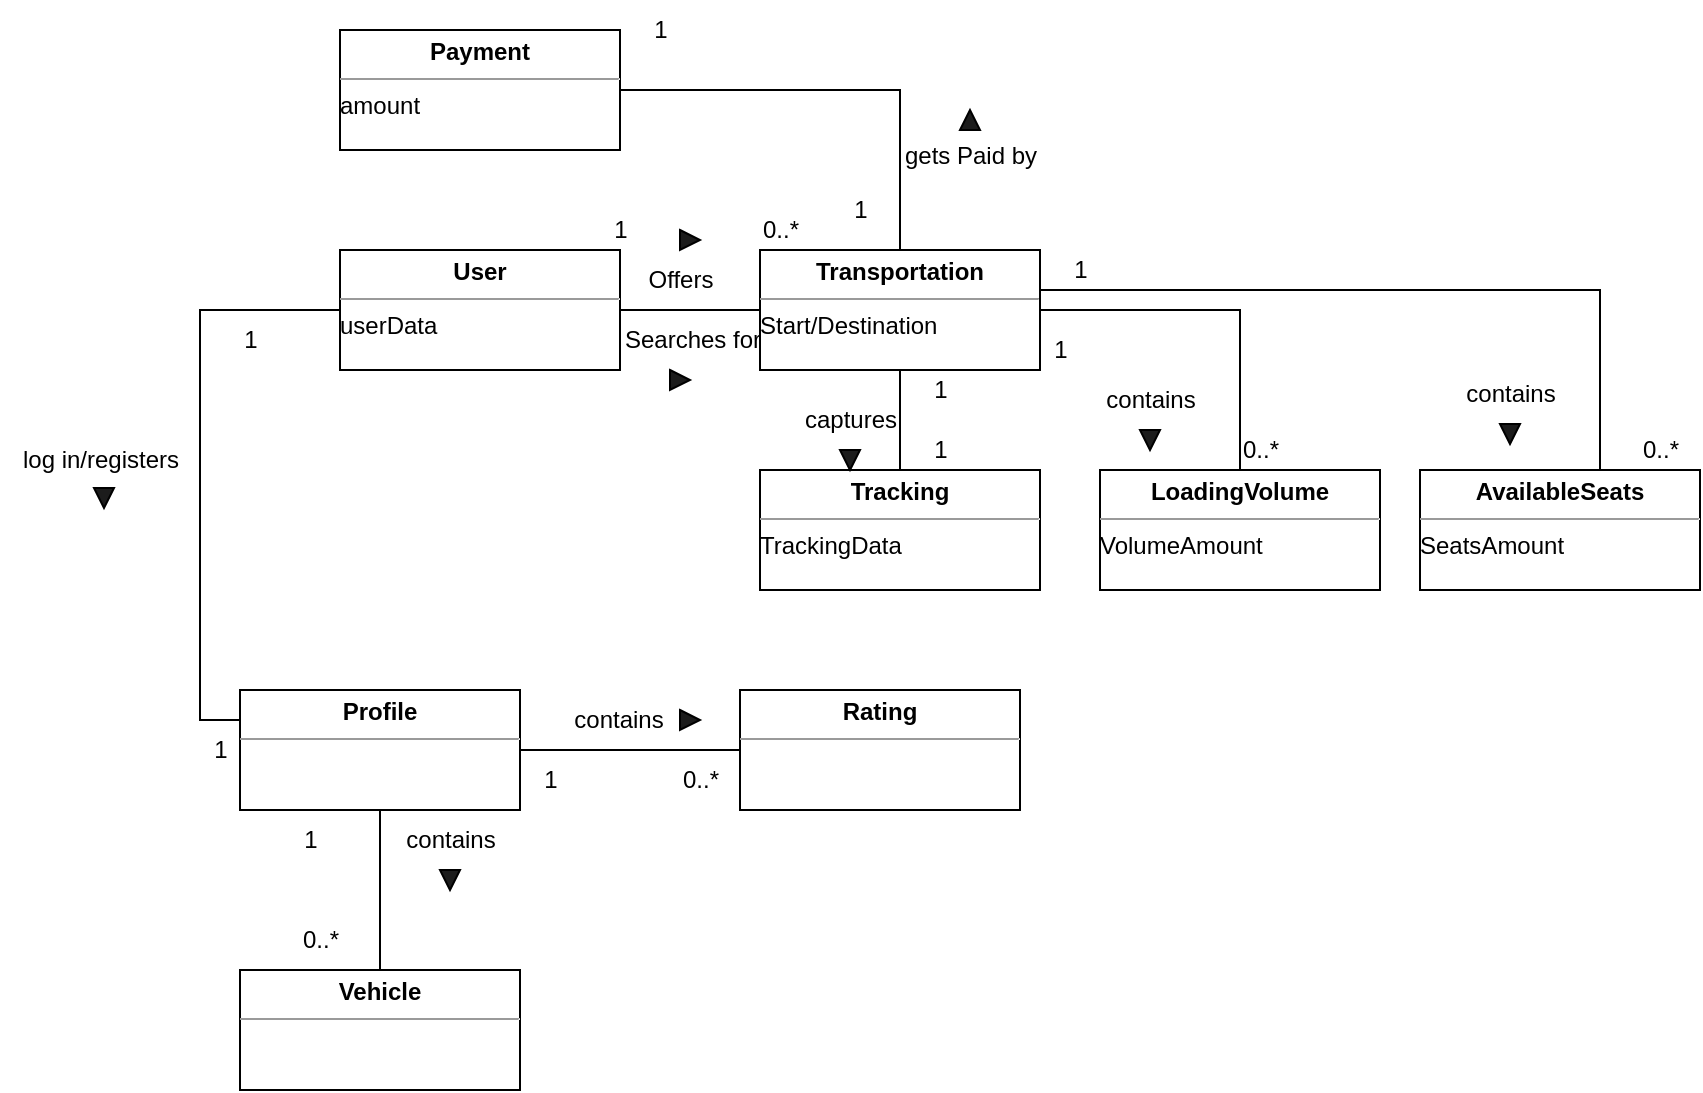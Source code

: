 <mxfile version="20.6.0" type="device"><diagram id="GbW4KR2ZnynCcYHSkjd4" name="Seite-1"><mxGraphModel dx="1865" dy="1692" grid="1" gridSize="10" guides="1" tooltips="1" connect="1" arrows="1" fold="1" page="1" pageScale="1" pageWidth="827" pageHeight="1169" background="#ffffff" math="0" shadow="0"><root><mxCell id="0"/><mxCell id="1" parent="0"/><mxCell id="B99mNwXCK7x0rlP1gi98-56" value="" style="edgeStyle=orthogonalEdgeStyle;rounded=0;orthogonalLoop=1;jettySize=auto;html=1;endArrow=none;endFill=0;" parent="1" source="B99mNwXCK7x0rlP1gi98-2" target="B99mNwXCK7x0rlP1gi98-55" edge="1"><mxGeometry relative="1" as="geometry"/></mxCell><mxCell id="B99mNwXCK7x0rlP1gi98-109" style="edgeStyle=orthogonalEdgeStyle;rounded=0;orthogonalLoop=1;jettySize=auto;html=1;exitX=0.5;exitY=1;exitDx=0;exitDy=0;entryX=0.5;entryY=0;entryDx=0;entryDy=0;endArrow=none;endFill=0;" parent="1" source="B99mNwXCK7x0rlP1gi98-2" target="B99mNwXCK7x0rlP1gi98-5" edge="1"><mxGeometry relative="1" as="geometry"/></mxCell><mxCell id="B99mNwXCK7x0rlP1gi98-2" value="&lt;p style=&quot;margin:0px;margin-top:4px;text-align:center;&quot;&gt;&lt;b&gt;Profile&lt;/b&gt;&lt;br&gt;&lt;/p&gt;&lt;hr size=&quot;1&quot;&gt;&lt;div style=&quot;height:2px;&quot;&gt;&lt;br&gt;&lt;/div&gt;" style="verticalAlign=top;align=left;overflow=fill;fontSize=12;fontFamily=Helvetica;html=1;" parent="1" vertex="1"><mxGeometry x="60" y="50" width="140" height="60" as="geometry"/></mxCell><mxCell id="B99mNwXCK7x0rlP1gi98-5" value="&lt;p style=&quot;margin:0px;margin-top:4px;text-align:center;&quot;&gt;&lt;b&gt;Vehicle&lt;/b&gt;&lt;/p&gt;&lt;hr size=&quot;1&quot;&gt;&lt;div style=&quot;height:2px;&quot;&gt;&lt;br&gt;&lt;/div&gt;" style="verticalAlign=top;align=left;overflow=fill;fontSize=12;fontFamily=Helvetica;html=1;" parent="1" vertex="1"><mxGeometry x="60" y="190" width="140" height="60" as="geometry"/></mxCell><mxCell id="B99mNwXCK7x0rlP1gi98-7" value="contains" style="text;html=1;align=center;verticalAlign=middle;resizable=0;points=[];autosize=1;strokeColor=none;fillColor=none;" parent="1" vertex="1"><mxGeometry x="130" y="110" width="70" height="30" as="geometry"/></mxCell><mxCell id="B99mNwXCK7x0rlP1gi98-51" style="edgeStyle=orthogonalEdgeStyle;rounded=0;orthogonalLoop=1;jettySize=auto;html=1;exitX=1;exitY=0.5;exitDx=0;exitDy=0;entryX=0.5;entryY=0;entryDx=0;entryDy=0;endArrow=none;endFill=0;" parent="1" source="B99mNwXCK7x0rlP1gi98-15" target="B99mNwXCK7x0rlP1gi98-37" edge="1"><mxGeometry relative="1" as="geometry"/></mxCell><mxCell id="B99mNwXCK7x0rlP1gi98-15" value="&lt;p style=&quot;margin:0px;margin-top:4px;text-align:center;&quot;&gt;&lt;b&gt;Payment&lt;/b&gt;&lt;br&gt;&lt;/p&gt;&lt;hr size=&quot;1&quot;&gt;&lt;div style=&quot;height:2px;&quot;&gt;amount&lt;br&gt;&lt;/div&gt;" style="verticalAlign=top;align=left;overflow=fill;fontSize=12;fontFamily=Helvetica;html=1;" parent="1" vertex="1"><mxGeometry x="110" y="-280" width="140" height="60" as="geometry"/></mxCell><mxCell id="B99mNwXCK7x0rlP1gi98-20" value="gets Paid by" style="text;html=1;align=center;verticalAlign=middle;resizable=0;points=[];autosize=1;strokeColor=none;fillColor=none;" parent="1" vertex="1"><mxGeometry x="380" y="-232" width="90" height="30" as="geometry"/></mxCell><mxCell id="B99mNwXCK7x0rlP1gi98-22" value="&lt;p style=&quot;margin:0px;margin-top:4px;text-align:center;&quot;&gt;&lt;b&gt;User&lt;/b&gt;&lt;br&gt;&lt;/p&gt;&lt;hr size=&quot;1&quot;&gt;&lt;div style=&quot;height:2px;&quot;&gt;&lt;br&gt;&lt;/div&gt;" style="verticalAlign=top;align=left;overflow=fill;fontSize=12;fontFamily=Helvetica;html=1;" parent="1" vertex="1"><mxGeometry x="110" y="-170" width="140" height="60" as="geometry"/></mxCell><mxCell id="B99mNwXCK7x0rlP1gi98-25" value="" style="edgeStyle=orthogonalEdgeStyle;rounded=0;orthogonalLoop=1;jettySize=auto;html=1;endArrow=none;endFill=0;" parent="1" source="B99mNwXCK7x0rlP1gi98-23" target="B99mNwXCK7x0rlP1gi98-37" edge="1"><mxGeometry relative="1" as="geometry"/></mxCell><mxCell id="B99mNwXCK7x0rlP1gi98-23" value="&lt;p style=&quot;margin:0px;margin-top:4px;text-align:center;&quot;&gt;&lt;b&gt;Tracking&lt;/b&gt;&lt;br&gt;&lt;/p&gt;&lt;hr size=&quot;1&quot;&gt;&lt;div style=&quot;height:2px;&quot;&gt;TrackingData&lt;/div&gt;&lt;div style=&quot;height:2px;&quot;&gt;&lt;br&gt;&lt;/div&gt;" style="verticalAlign=top;align=left;overflow=fill;fontSize=12;fontFamily=Helvetica;html=1;" parent="1" vertex="1"><mxGeometry x="320" y="-60" width="140" height="60" as="geometry"/></mxCell><mxCell id="B99mNwXCK7x0rlP1gi98-30" style="edgeStyle=orthogonalEdgeStyle;rounded=0;orthogonalLoop=1;jettySize=auto;html=1;entryX=1;entryY=0.5;entryDx=0;entryDy=0;endArrow=none;endFill=0;" parent="1" source="B99mNwXCK7x0rlP1gi98-27" target="B99mNwXCK7x0rlP1gi98-22" edge="1"><mxGeometry relative="1" as="geometry"/></mxCell><mxCell id="B99mNwXCK7x0rlP1gi98-27" value="&lt;p style=&quot;margin:0px;margin-top:4px;text-align:center;&quot;&gt;&lt;b&gt;ApplyForTransportation&lt;/b&gt;&lt;br&gt;&lt;/p&gt;&lt;hr size=&quot;1&quot;&gt;&lt;div style=&quot;height:2px;&quot;&gt;&lt;br&gt;&lt;/div&gt;" style="verticalAlign=top;align=left;overflow=fill;fontSize=12;fontFamily=Helvetica;html=1;" parent="1" vertex="1"><mxGeometry x="320" y="-170" width="140" height="60" as="geometry"/></mxCell><mxCell id="B99mNwXCK7x0rlP1gi98-33" value="&lt;p style=&quot;margin:0px;margin-top:4px;text-align:center;&quot;&gt;&lt;b&gt;ApplyForTransportation&lt;/b&gt;&lt;br&gt;&lt;/p&gt;&lt;hr size=&quot;1&quot;&gt;&lt;div style=&quot;height:2px;&quot;&gt;&lt;br&gt;&lt;/div&gt;" style="verticalAlign=top;align=left;overflow=fill;fontSize=12;fontFamily=Helvetica;html=1;" parent="1" vertex="1"><mxGeometry x="320" y="-170" width="140" height="60" as="geometry"/></mxCell><mxCell id="B99mNwXCK7x0rlP1gi98-35" value="&lt;p style=&quot;margin:0px;margin-top:4px;text-align:center;&quot;&gt;&lt;b&gt;ApplyForTransportation&lt;/b&gt;&lt;br&gt;&lt;/p&gt;&lt;hr size=&quot;1&quot;&gt;&lt;div style=&quot;height:2px;&quot;&gt;&lt;br&gt;&lt;/div&gt;" style="verticalAlign=top;align=left;overflow=fill;fontSize=12;fontFamily=Helvetica;html=1;" parent="1" vertex="1"><mxGeometry x="320" y="-170" width="140" height="60" as="geometry"/></mxCell><mxCell id="B99mNwXCK7x0rlP1gi98-40" value="" style="edgeStyle=orthogonalEdgeStyle;rounded=0;orthogonalLoop=1;jettySize=auto;html=1;endArrow=none;endFill=0;" parent="1" source="B99mNwXCK7x0rlP1gi98-37" target="B99mNwXCK7x0rlP1gi98-39" edge="1"><mxGeometry relative="1" as="geometry"/></mxCell><mxCell id="B99mNwXCK7x0rlP1gi98-37" value="&lt;p style=&quot;margin:0px;margin-top:4px;text-align:center;&quot;&gt;&lt;b&gt;Transportation&lt;/b&gt;&lt;br&gt;&lt;/p&gt;&lt;hr size=&quot;1&quot;&gt;&lt;div style=&quot;height:2px;&quot;&gt;Start/Destination&lt;br&gt;&lt;/div&gt;" style="verticalAlign=top;align=left;overflow=fill;fontSize=12;fontFamily=Helvetica;html=1;" parent="1" vertex="1"><mxGeometry x="320" y="-170" width="140" height="60" as="geometry"/></mxCell><mxCell id="B99mNwXCK7x0rlP1gi98-61" style="edgeStyle=orthogonalEdgeStyle;rounded=0;orthogonalLoop=1;jettySize=auto;html=1;exitX=0;exitY=0.5;exitDx=0;exitDy=0;entryX=0;entryY=0.25;entryDx=0;entryDy=0;endArrow=none;endFill=0;" parent="1" source="B99mNwXCK7x0rlP1gi98-38" target="B99mNwXCK7x0rlP1gi98-2" edge="1"><mxGeometry relative="1" as="geometry"/></mxCell><mxCell id="B99mNwXCK7x0rlP1gi98-38" value="&lt;p style=&quot;margin:0px;margin-top:4px;text-align:center;&quot;&gt;&lt;b&gt;User&lt;/b&gt;&lt;br&gt;&lt;/p&gt;&lt;hr size=&quot;1&quot;&gt;&lt;div style=&quot;height:2px;&quot;&gt;userData&lt;br&gt;&lt;/div&gt;" style="verticalAlign=top;align=left;overflow=fill;fontSize=12;fontFamily=Helvetica;html=1;" parent="1" vertex="1"><mxGeometry x="110" y="-170" width="140" height="60" as="geometry"/></mxCell><mxCell id="B99mNwXCK7x0rlP1gi98-42" value="" style="edgeStyle=orthogonalEdgeStyle;rounded=0;orthogonalLoop=1;jettySize=auto;html=1;endArrow=none;endFill=0;exitX=1;exitY=0.75;exitDx=0;exitDy=0;" parent="1" source="B99mNwXCK7x0rlP1gi98-37" target="B99mNwXCK7x0rlP1gi98-41" edge="1"><mxGeometry relative="1" as="geometry"><Array as="points"><mxPoint x="460" y="-150"/><mxPoint x="740" y="-150"/></Array></mxGeometry></mxCell><mxCell id="B99mNwXCK7x0rlP1gi98-39" value="&lt;p style=&quot;margin:0px;margin-top:4px;text-align:center;&quot;&gt;&lt;b&gt;LoadingVolume&lt;/b&gt;&lt;br&gt;&lt;/p&gt;&lt;hr size=&quot;1&quot;&gt;&lt;div style=&quot;height:2px;&quot;&gt;VolumeAmount&lt;br&gt;&lt;/div&gt;" style="verticalAlign=top;align=left;overflow=fill;fontSize=12;fontFamily=Helvetica;html=1;" parent="1" vertex="1"><mxGeometry x="490" y="-60" width="140" height="60" as="geometry"/></mxCell><mxCell id="B99mNwXCK7x0rlP1gi98-41" value="&lt;p style=&quot;margin:0px;margin-top:4px;text-align:center;&quot;&gt;&lt;b&gt;AvailableSeats&lt;/b&gt;&lt;br&gt;&lt;/p&gt;&lt;hr size=&quot;1&quot;&gt;&lt;div style=&quot;height:2px;&quot;&gt;SeatsAmount&lt;/div&gt;" style="verticalAlign=top;align=left;overflow=fill;fontSize=12;fontFamily=Helvetica;html=1;" parent="1" vertex="1"><mxGeometry x="650" y="-60" width="140" height="60" as="geometry"/></mxCell><mxCell id="B99mNwXCK7x0rlP1gi98-43" value="Offers" style="text;html=1;align=center;verticalAlign=middle;resizable=0;points=[];autosize=1;strokeColor=none;fillColor=none;" parent="1" vertex="1"><mxGeometry x="250" y="-170" width="60" height="30" as="geometry"/></mxCell><mxCell id="B99mNwXCK7x0rlP1gi98-44" value="Searches for " style="text;html=1;align=center;verticalAlign=middle;resizable=0;points=[];autosize=1;strokeColor=none;fillColor=none;" parent="1" vertex="1"><mxGeometry x="241" y="-140" width="90" height="30" as="geometry"/></mxCell><mxCell id="B99mNwXCK7x0rlP1gi98-45" value="contains" style="text;html=1;align=center;verticalAlign=middle;resizable=0;points=[];autosize=1;strokeColor=none;fillColor=none;" parent="1" vertex="1"><mxGeometry x="480" y="-110" width="70" height="30" as="geometry"/></mxCell><mxCell id="B99mNwXCK7x0rlP1gi98-46" value="&lt;div&gt;contains&lt;/div&gt;" style="text;html=1;align=center;verticalAlign=middle;resizable=0;points=[];autosize=1;strokeColor=none;fillColor=none;" parent="1" vertex="1"><mxGeometry x="660" y="-113" width="70" height="30" as="geometry"/></mxCell><mxCell id="B99mNwXCK7x0rlP1gi98-49" value="captures" style="text;html=1;align=center;verticalAlign=middle;resizable=0;points=[];autosize=1;strokeColor=none;fillColor=none;" parent="1" vertex="1"><mxGeometry x="330" y="-100" width="70" height="30" as="geometry"/></mxCell><mxCell id="B99mNwXCK7x0rlP1gi98-55" value="&lt;p style=&quot;margin:0px;margin-top:4px;text-align:center;&quot;&gt;&lt;b&gt;Rating&lt;/b&gt;&lt;br&gt;&lt;/p&gt;&lt;hr size=&quot;1&quot;&gt;&lt;div style=&quot;height:2px;&quot;&gt;&lt;br&gt;&lt;/div&gt;" style="verticalAlign=top;align=left;overflow=fill;fontSize=12;fontFamily=Helvetica;html=1;" parent="1" vertex="1"><mxGeometry x="310" y="50" width="140" height="60" as="geometry"/></mxCell><mxCell id="B99mNwXCK7x0rlP1gi98-57" value="contains" style="text;html=1;align=center;verticalAlign=middle;resizable=0;points=[];autosize=1;strokeColor=none;fillColor=none;" parent="1" vertex="1"><mxGeometry x="214" y="50" width="70" height="30" as="geometry"/></mxCell><mxCell id="B99mNwXCK7x0rlP1gi98-66" value="log in/registers" style="text;html=1;align=center;verticalAlign=middle;resizable=0;points=[];autosize=1;strokeColor=none;fillColor=none;" parent="1" vertex="1"><mxGeometry x="-60" y="-80" width="100" height="30" as="geometry"/></mxCell><mxCell id="B99mNwXCK7x0rlP1gi98-69" value="" style="triangle;whiteSpace=wrap;html=1;fillColor=#1C1C1C;direction=south;" parent="1" vertex="1"><mxGeometry x="-13" y="-51" width="10" height="10" as="geometry"/></mxCell><mxCell id="B99mNwXCK7x0rlP1gi98-73" value="" style="triangle;whiteSpace=wrap;html=1;fillColor=#1C1C1C;direction=south;" parent="1" vertex="1"><mxGeometry x="160" y="140" width="10" height="10" as="geometry"/></mxCell><mxCell id="B99mNwXCK7x0rlP1gi98-74" value="" style="triangle;whiteSpace=wrap;html=1;fillColor=#1C1C1C;direction=east;" parent="1" vertex="1"><mxGeometry x="280" y="60" width="10" height="10" as="geometry"/></mxCell><mxCell id="B99mNwXCK7x0rlP1gi98-76" value="" style="triangle;whiteSpace=wrap;html=1;fillColor=#1C1C1C;direction=north;" parent="1" vertex="1"><mxGeometry x="420" y="-240" width="10" height="10" as="geometry"/></mxCell><mxCell id="B99mNwXCK7x0rlP1gi98-77" value="" style="triangle;whiteSpace=wrap;html=1;fillColor=#1C1C1C;direction=south;" parent="1" vertex="1"><mxGeometry x="510" y="-80" width="10" height="10" as="geometry"/></mxCell><mxCell id="B99mNwXCK7x0rlP1gi98-78" value="" style="triangle;whiteSpace=wrap;html=1;fillColor=#1C1C1C;direction=south;" parent="1" vertex="1"><mxGeometry x="690" y="-83" width="10" height="10" as="geometry"/></mxCell><mxCell id="B99mNwXCK7x0rlP1gi98-80" value="" style="triangle;whiteSpace=wrap;html=1;fillColor=#1C1C1C;direction=south;" parent="1" vertex="1"><mxGeometry x="360" y="-70" width="10" height="10" as="geometry"/></mxCell><mxCell id="B99mNwXCK7x0rlP1gi98-81" value="" style="triangle;whiteSpace=wrap;html=1;fillColor=#1C1C1C;direction=east;" parent="1" vertex="1"><mxGeometry x="280" y="-180" width="10" height="10" as="geometry"/></mxCell><mxCell id="B99mNwXCK7x0rlP1gi98-82" value="" style="triangle;whiteSpace=wrap;html=1;fillColor=#1C1C1C;direction=east;" parent="1" vertex="1"><mxGeometry x="275" y="-110" width="10" height="10" as="geometry"/></mxCell><mxCell id="B99mNwXCK7x0rlP1gi98-83" value="1" style="text;html=1;align=center;verticalAlign=middle;resizable=0;points=[];autosize=1;strokeColor=none;fillColor=none;" parent="1" vertex="1"><mxGeometry x="80" y="110" width="30" height="30" as="geometry"/></mxCell><mxCell id="B99mNwXCK7x0rlP1gi98-84" value="0..*" style="text;html=1;align=center;verticalAlign=middle;resizable=0;points=[];autosize=1;strokeColor=none;fillColor=none;" parent="1" vertex="1"><mxGeometry x="80" y="160" width="40" height="30" as="geometry"/></mxCell><mxCell id="B99mNwXCK7x0rlP1gi98-88" value="1" style="text;html=1;align=center;verticalAlign=middle;resizable=0;points=[];autosize=1;strokeColor=none;fillColor=none;" parent="1" vertex="1"><mxGeometry x="35" y="65" width="30" height="30" as="geometry"/></mxCell><mxCell id="B99mNwXCK7x0rlP1gi98-89" value="1" style="text;html=1;align=center;verticalAlign=middle;resizable=0;points=[];autosize=1;strokeColor=none;fillColor=none;" parent="1" vertex="1"><mxGeometry x="200" y="80" width="30" height="30" as="geometry"/></mxCell><mxCell id="B99mNwXCK7x0rlP1gi98-90" value="0..*" style="text;html=1;align=center;verticalAlign=middle;resizable=0;points=[];autosize=1;strokeColor=none;fillColor=none;" parent="1" vertex="1"><mxGeometry x="270" y="80" width="40" height="30" as="geometry"/></mxCell><mxCell id="B99mNwXCK7x0rlP1gi98-93" value="1" style="text;html=1;align=center;verticalAlign=middle;resizable=0;points=[];autosize=1;strokeColor=none;fillColor=none;" parent="1" vertex="1"><mxGeometry x="455" y="-135" width="30" height="30" as="geometry"/></mxCell><mxCell id="B99mNwXCK7x0rlP1gi98-94" value="0..*" style="text;html=1;align=center;verticalAlign=middle;resizable=0;points=[];autosize=1;strokeColor=none;fillColor=none;" parent="1" vertex="1"><mxGeometry x="550" y="-85" width="40" height="30" as="geometry"/></mxCell><mxCell id="B99mNwXCK7x0rlP1gi98-95" value="1" style="text;html=1;align=center;verticalAlign=middle;resizable=0;points=[];autosize=1;strokeColor=none;fillColor=none;" parent="1" vertex="1"><mxGeometry x="465" y="-175" width="30" height="30" as="geometry"/></mxCell><mxCell id="B99mNwXCK7x0rlP1gi98-96" value="0..*" style="text;html=1;align=center;verticalAlign=middle;resizable=0;points=[];autosize=1;strokeColor=none;fillColor=none;" parent="1" vertex="1"><mxGeometry x="750" y="-85" width="40" height="30" as="geometry"/></mxCell><mxCell id="B99mNwXCK7x0rlP1gi98-97" value="1" style="text;html=1;align=center;verticalAlign=middle;resizable=0;points=[];autosize=1;strokeColor=none;fillColor=none;" parent="1" vertex="1"><mxGeometry x="395" y="-115" width="30" height="30" as="geometry"/></mxCell><mxCell id="B99mNwXCK7x0rlP1gi98-98" value="1" style="text;html=1;align=center;verticalAlign=middle;resizable=0;points=[];autosize=1;strokeColor=none;fillColor=none;" parent="1" vertex="1"><mxGeometry x="395" y="-85" width="30" height="30" as="geometry"/></mxCell><mxCell id="B99mNwXCK7x0rlP1gi98-99" value="1" style="text;html=1;align=center;verticalAlign=middle;resizable=0;points=[];autosize=1;strokeColor=none;fillColor=none;" parent="1" vertex="1"><mxGeometry x="355" y="-205" width="30" height="30" as="geometry"/></mxCell><mxCell id="B99mNwXCK7x0rlP1gi98-100" value="1" style="text;html=1;align=center;verticalAlign=middle;resizable=0;points=[];autosize=1;strokeColor=none;fillColor=none;" parent="1" vertex="1"><mxGeometry x="255" y="-295" width="30" height="30" as="geometry"/></mxCell><mxCell id="B99mNwXCK7x0rlP1gi98-101" value="1" style="text;html=1;align=center;verticalAlign=middle;resizable=0;points=[];autosize=1;strokeColor=none;fillColor=none;" parent="1" vertex="1"><mxGeometry x="50" y="-140" width="30" height="30" as="geometry"/></mxCell><mxCell id="B99mNwXCK7x0rlP1gi98-103" value="1" style="text;html=1;align=center;verticalAlign=middle;resizable=0;points=[];autosize=1;strokeColor=none;fillColor=none;" parent="1" vertex="1"><mxGeometry x="235" y="-195" width="30" height="30" as="geometry"/></mxCell><mxCell id="B99mNwXCK7x0rlP1gi98-104" value="0..*" style="text;html=1;align=center;verticalAlign=middle;resizable=0;points=[];autosize=1;strokeColor=none;fillColor=none;" parent="1" vertex="1"><mxGeometry x="310" y="-195" width="40" height="30" as="geometry"/></mxCell></root></mxGraphModel></diagram></mxfile>